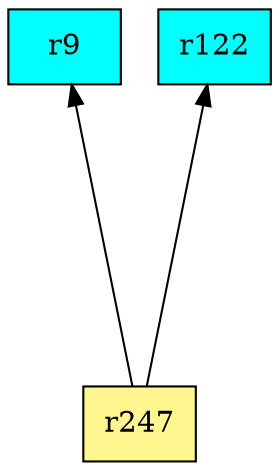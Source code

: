 digraph G {
rankdir=BT;ranksep="2.0";
"r9" [shape=record,fillcolor=cyan,style=filled,label="{r9}"];
"r122" [shape=record,fillcolor=cyan,style=filled,label="{r122}"];
"r247" [shape=record,fillcolor=khaki1,style=filled,label="{r247}"];
"r247" -> "r9"
"r247" -> "r122"
}